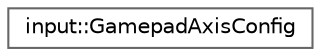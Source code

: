 digraph "Graphical Class Hierarchy"
{
 // LATEX_PDF_SIZE
  bgcolor="transparent";
  edge [fontname=Helvetica,fontsize=10,labelfontname=Helvetica,labelfontsize=10];
  node [fontname=Helvetica,fontsize=10,shape=box,height=0.2,width=0.4];
  rankdir="LR";
  Node0 [id="Node000000",label="input::GamepadAxisConfig",height=0.2,width=0.4,color="grey40", fillcolor="white", style="filled",URL="$structinput_1_1GamepadAxisConfig.html",tooltip=" "];
}
